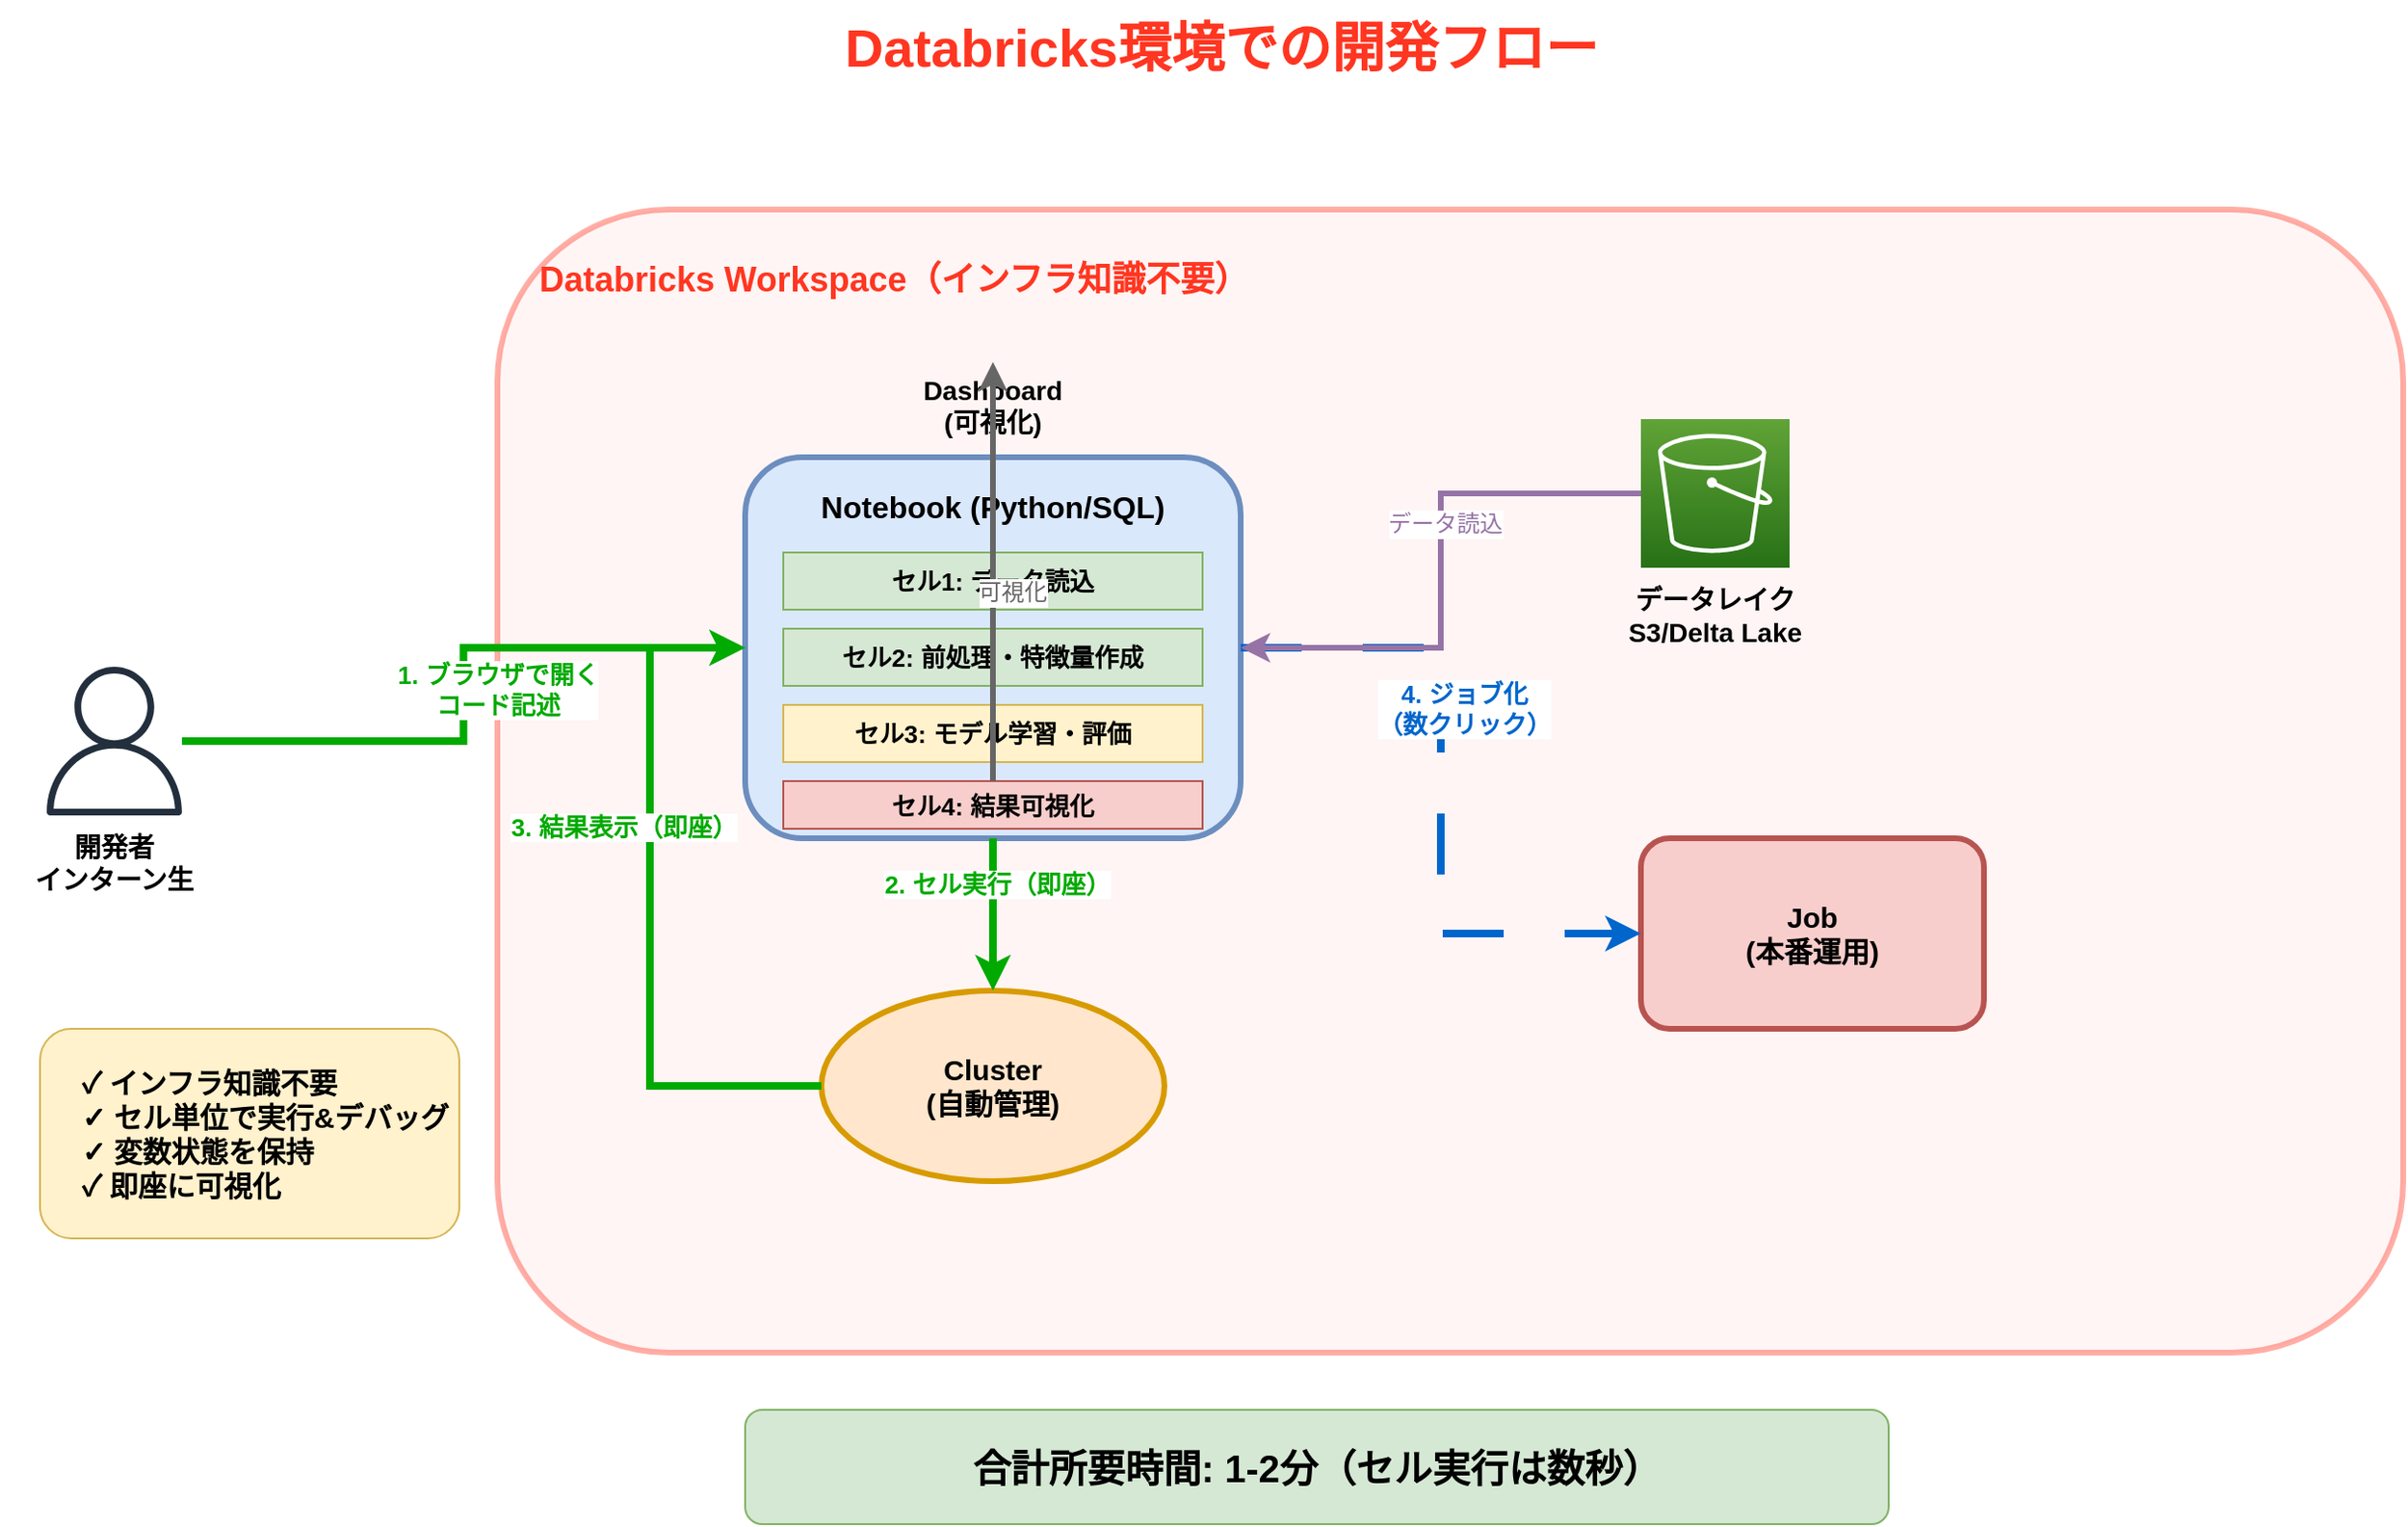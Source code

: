 <mxfile>
  <diagram name="Databricks環境" id="databricks">
    <mxGraphModel dx="1422" dy="794" grid="1" gridSize="10" guides="1" tooltips="1" connect="1" arrows="1" fold="1" page="1" pageScale="1" pageWidth="1400" pageHeight="900" background="#ffffff">
      <root>
        <mxCell id="0"/>
        <mxCell id="1" parent="0"/>

        <!-- Title -->
        <mxCell id="title" value="Databricks環境での開発フロー" style="text;html=1;strokeColor=none;fillColor=none;align=center;verticalAlign=middle;whiteSpace=wrap;rounded=0;fontSize=28;fontStyle=1;fontColor=#FF3621;" vertex="1" parent="1">
          <mxGeometry x="350" y="40" width="700" height="50" as="geometry"/>
        </mxCell>

        <!-- Developer Icon -->
        <mxCell id="developer" value="" style="sketch=0;outlineConnect=0;fontColor=#232F3E;gradientColor=none;fillColor=#232F3D;strokeColor=none;dashed=0;verticalLabelPosition=bottom;verticalAlign=top;align=center;html=1;fontSize=12;fontStyle=0;aspect=fixed;pointerEvents=1;shape=mxgraph.aws4.user;" vertex="1" parent="1">
          <mxGeometry x="80" y="390" width="78" height="78" as="geometry"/>
        </mxCell>
        <mxCell id="developer-label" value="開発者&lt;br&gt;インターン生" style="text;html=1;strokeColor=none;fillColor=none;align=center;verticalAlign=top;whiteSpace=wrap;rounded=0;fontSize=14;fontStyle=1;" vertex="1" parent="1">
          <mxGeometry x="59" y="470" width="120" height="40" as="geometry"/>
        </mxCell>

        <!-- Databricks Workspace Background -->
        <mxCell id="workspace-bg" value="" style="rounded=1;whiteSpace=wrap;html=1;fillColor=#ffe6e6;strokeColor=#FF3621;strokeWidth=3;opacity=40;" vertex="1" parent="1">
          <mxGeometry x="320" y="150" width="1000" height="600" as="geometry"/>
        </mxCell>

        <mxCell id="workspace-label" value="Databricks Workspace（インフラ知識不要）" style="text;html=1;strokeColor=none;fillColor=none;align=left;verticalAlign=top;whiteSpace=wrap;rounded=0;fontSize=18;fontStyle=1;fontColor=#FF3621;" vertex="1" parent="1">
          <mxGeometry x="340" y="170" width="400" height="30" as="geometry"/>
        </mxCell>

        <!-- Notebook -->
        <mxCell id="notebook-box" value="" style="rounded=1;whiteSpace=wrap;html=1;fillColor=#dae8fc;strokeColor=#6c8ebf;strokeWidth=3;" vertex="1" parent="1">
          <mxGeometry x="450" y="280" width="260" height="200" as="geometry"/>
        </mxCell>
        <mxCell id="notebook-title" value="Notebook (Python/SQL)" style="text;html=1;strokeColor=none;fillColor=none;align=center;verticalAlign=top;whiteSpace=wrap;rounded=0;fontSize=16;fontStyle=1;" vertex="1" parent="1">
          <mxGeometry x="450" y="290" width="260" height="30" as="geometry"/>
        </mxCell>

        <!-- Cells in Notebook -->
        <mxCell id="cell1" value="セル1: データ読込" style="rounded=0;whiteSpace=wrap;html=1;fillColor=#d5e8d4;strokeColor=#82b366;fontSize=13;fontStyle=1;" vertex="1" parent="1">
          <mxGeometry x="470" y="330" width="220" height="30" as="geometry"/>
        </mxCell>
        <mxCell id="cell2" value="セル2: 前処理・特徴量作成" style="rounded=0;whiteSpace=wrap;html=1;fillColor=#d5e8d4;strokeColor=#82b366;fontSize=13;fontStyle=1;" vertex="1" parent="1">
          <mxGeometry x="470" y="370" width="220" height="30" as="geometry"/>
        </mxCell>
        <mxCell id="cell3" value="セル3: モデル学習・評価" style="rounded=0;whiteSpace=wrap;html=1;fillColor=#fff2cc;strokeColor=#d6b656;fontSize=13;fontStyle=1;" vertex="1" parent="1">
          <mxGeometry x="470" y="410" width="220" height="30" as="geometry"/>
        </mxCell>
        <mxCell id="cell4" value="セル4: 結果可視化" style="rounded=0;whiteSpace=wrap;html=1;fillColor=#f8cecc;strokeColor=#b85450;fontSize=13;fontStyle=1;" vertex="1" parent="1">
          <mxGeometry x="470" y="450" width="220" height="25" as="geometry"/>
        </mxCell>

        <!-- Cluster -->
        <mxCell id="cluster" value="" style="ellipse;whiteSpace=wrap;html=1;fillColor=#ffe6cc;strokeColor=#d79b00;strokeWidth=3;" vertex="1" parent="1">
          <mxGeometry x="490" y="560" width="180" height="100" as="geometry"/>
        </mxCell>
        <mxCell id="cluster-label" value="Cluster&lt;br&gt;(自動管理)" style="text;html=1;strokeColor=none;fillColor=none;align=center;verticalAlign=middle;whiteSpace=wrap;rounded=0;fontSize=15;fontStyle=1;" vertex="1" parent="1">
          <mxGeometry x="520" y="595" width="120" height="30" as="geometry"/>
        </mxCell>

        <!-- Data Lake (S3) -->
        <mxCell id="s3" value="" style="sketch=0;points=[[0,0,0],[0.25,0,0],[0.5,0,0],[0.75,0,0],[1,0,0],[0,1,0],[0.25,1,0],[0.5,1,0],[0.75,1,0],[1,1,0],[0,0.25,0],[0,0.5,0],[0,0.75,0],[1,0.25,0],[1,0.5,0],[1,0.75,0]];outlineConnect=0;fontColor=#232F3E;gradientColor=#60A337;gradientDirection=north;fillColor=#277116;strokeColor=#ffffff;dashed=0;verticalLabelPosition=bottom;verticalAlign=top;align=center;html=1;fontSize=12;fontStyle=0;aspect=fixed;shape=mxgraph.aws4.resourceIcon;resIcon=mxgraph.aws4.s3;" vertex="1" parent="1">
          <mxGeometry x="920" y="260" width="78" height="78" as="geometry"/>
        </mxCell>
        <mxCell id="s3-label" value="データレイク&lt;br&gt;S3/Delta Lake" style="text;html=1;strokeColor=none;fillColor=none;align=center;verticalAlign=top;whiteSpace=wrap;rounded=0;fontSize=14;fontStyle=1;" vertex="1" parent="1">
          <mxGeometry x="899" y="340" width="120" height="40" as="geometry"/>
        </mxCell>

        <!-- Job -->
        <mxCell id="job-box" value="" style="rounded=1;whiteSpace=wrap;html=1;fillColor=#f8cecc;strokeColor=#b85450;strokeWidth=3;" vertex="1" parent="1">
          <mxGeometry x="920" y="480" width="180" height="100" as="geometry"/>
        </mxCell>
        <mxCell id="job-label" value="Job&lt;br&gt;(本番運用)" style="text;html=1;strokeColor=none;fillColor=none;align=center;verticalAlign=middle;whiteSpace=wrap;rounded=0;fontSize=15;fontStyle=1;" vertex="1" parent="1">
          <mxGeometry x="950" y="515" width="120" height="30" as="geometry"/>
        </mxCell>

        <!-- Dashboard -->
        <mxCell id="dashboard" value="" style="shape=image;html=1;verticalAlign=top;verticalLabelPosition=bottom;imageAspect=0;aspect=fixed;image=https://cdn-icons-png.flaticon.com/512/1265/1265907.png" vertex="1" parent="1">
          <mxGeometry x="540" y="150" width="80" height="80" as="geometry"/>
        </mxCell>
        <mxCell id="dashboard-label" value="Dashboard&lt;br&gt;(可視化)" style="text;html=1;strokeColor=none;fillColor=none;align=center;verticalAlign=top;whiteSpace=wrap;rounded=0;fontSize=14;fontStyle=1;" vertex="1" parent="1">
          <mxGeometry x="520" y="230" width="120" height="30" as="geometry"/>
        </mxCell>

        <!-- Arrows -->
        <mxCell id="arrow1" value="" style="edgeStyle=orthogonalEdgeStyle;rounded=0;orthogonalLoop=1;jettySize=auto;html=1;strokeWidth=4;fontSize=14;fontStyle=1;strokeColor=#00AA00;exitX=1;exitY=0.5;exitDx=0;exitDy=0;exitPerimeter=0;" edge="1" parent="1" source="developer" target="notebook-box">
          <mxGeometry relative="1" as="geometry"/>
        </mxCell>
        <mxCell id="arrow1-label" value="1. ブラウザで開く&lt;br&gt;コード記述" style="edgeLabel;html=1;align=center;verticalAlign=middle;resizable=0;points=[];fontSize=13;fontStyle=1;fontColor=#00AA00;" vertex="1" connectable="0" parent="arrow1">
          <mxGeometry x="-0.1" y="2" relative="1" as="geometry">
            <mxPoint x="20" y="-20" as="offset"/>
          </mxGeometry>
        </mxCell>

        <mxCell id="arrow2" value="" style="edgeStyle=orthogonalEdgeStyle;rounded=0;orthogonalLoop=1;jettySize=auto;html=1;strokeWidth=4;fontSize=14;fontStyle=1;strokeColor=#00AA00;" edge="1" parent="1" source="notebook-box" target="cluster">
          <mxGeometry relative="1" as="geometry"/>
        </mxCell>
        <mxCell id="arrow2-label" value="2. セル実行（即座）" style="edgeLabel;html=1;align=center;verticalAlign=middle;resizable=0;points=[];fontSize=13;fontStyle=1;fontColor=#00AA00;" vertex="1" connectable="0" parent="arrow2">
          <mxGeometry x="-0.1" y="2" relative="1" as="geometry">
            <mxPoint y="-12" as="offset"/>
          </mxGeometry>
        </mxCell>

        <mxCell id="arrow3" value="" style="edgeStyle=orthogonalEdgeStyle;rounded=0;orthogonalLoop=1;jettySize=auto;html=1;strokeWidth=4;fontSize=14;fontStyle=1;strokeColor=#00AA00;exitX=0;exitY=0.5;exitDx=0;exitDy=0;entryX=0;entryY=0.5;entryDx=0;entryDy=0;" edge="1" parent="1" source="cluster" target="notebook-box">
          <mxGeometry relative="1" as="geometry">
            <Array as="points">
              <mxPoint x="400" y="610"/>
              <mxPoint x="400" y="380"/>
            </Array>
          </mxGeometry>
        </mxCell>
        <mxCell id="arrow3-label" value="3. 結果表示（即座）" style="edgeLabel;html=1;align=center;verticalAlign=middle;resizable=0;points=[];fontSize=13;fontStyle=1;fontColor=#00AA00;" vertex="1" connectable="0" parent="arrow3">
          <mxGeometry x="-0.1" y="2" relative="1" as="geometry">
            <mxPoint x="-12" y="-60" as="offset"/>
          </mxGeometry>
        </mxCell>

        <mxCell id="arrow4" value="" style="edgeStyle=orthogonalEdgeStyle;rounded=0;orthogonalLoop=1;jettySize=auto;html=1;strokeWidth=4;fontSize=14;fontStyle=1;strokeColor=#0066CC;dashed=1;dashPattern=8 8;" edge="1" parent="1" source="notebook-box" target="job-box">
          <mxGeometry relative="1" as="geometry"/>
        </mxCell>
        <mxCell id="arrow4-label" value="4. ジョブ化&lt;br&gt;（数クリック）" style="edgeLabel;html=1;align=center;verticalAlign=middle;resizable=0;points=[];fontSize=13;fontStyle=1;fontColor=#0066CC;" vertex="1" connectable="0" parent="arrow4">
          <mxGeometry x="-0.1" y="2" relative="1" as="geometry">
            <mxPoint x="10" y="-25" as="offset"/>
          </mxGeometry>
        </mxCell>

        <mxCell id="arrow5" value="" style="edgeStyle=orthogonalEdgeStyle;rounded=0;orthogonalLoop=1;jettySize=auto;html=1;strokeWidth=3;fontSize=12;strokeColor=#9673a6;" edge="1" parent="1" source="s3" target="notebook-box">
          <mxGeometry relative="1" as="geometry"/>
        </mxCell>
        <mxCell id="arrow5-label" value="データ読込" style="edgeLabel;html=1;align=center;verticalAlign=middle;resizable=0;points=[];fontSize=12;fontColor=#9673a6;" vertex="1" connectable="0" parent="arrow5">
          <mxGeometry x="-0.1" y="2" relative="1" as="geometry">
            <mxPoint y="-10" as="offset"/>
          </mxGeometry>
        </mxCell>

        <mxCell id="arrow6" value="" style="edgeStyle=orthogonalEdgeStyle;rounded=0;orthogonalLoop=1;jettySize=auto;html=1;strokeWidth=3;fontSize=12;strokeColor=#666666;" edge="1" parent="1" source="cell4" target="dashboard">
          <mxGeometry relative="1" as="geometry">
            <mxPoint x="580" y="260" as="targetPoint"/>
          </mxGeometry>
        </mxCell>
        <mxCell id="arrow6-label" value="可視化" style="edgeLabel;html=1;align=center;verticalAlign=middle;resizable=0;points=[];fontSize=12;fontColor=#666666;" vertex="1" connectable="0" parent="arrow6">
          <mxGeometry x="-0.1" y="2" relative="1" as="geometry">
            <mxPoint x="12" as="offset"/>
          </mxGeometry>
        </mxCell>

        <!-- Feature Labels -->
        <mxCell id="feature-box" value="✓ インフラ知識不要&lt;br&gt;✓ セル単位で実行&amp;デバッグ&lt;br&gt;✓ 変数状態を保持&lt;br&gt;✓ 即座に可視化" style="rounded=1;whiteSpace=wrap;html=1;fillColor=#fff2cc;strokeColor=#d6b656;fontSize=15;fontStyle=1;align=left;spacingLeft=20;" vertex="1" parent="1">
          <mxGeometry x="80" y="580" width="220" height="110" as="geometry"/>
        </mxCell>

        <!-- Time Summary Box -->
        <mxCell id="time-box" value="合計所要時間: 1-2分（セル実行は数秒）" style="rounded=1;whiteSpace=wrap;html=1;fillColor=#d5e8d4;strokeColor=#82b366;fontSize=20;fontStyle=1;align=center;" vertex="1" parent="1">
          <mxGeometry x="450" y="780" width="600" height="60" as="geometry"/>
        </mxCell>

      </root>
    </mxGraphModel>
  </diagram>
</mxfile>
